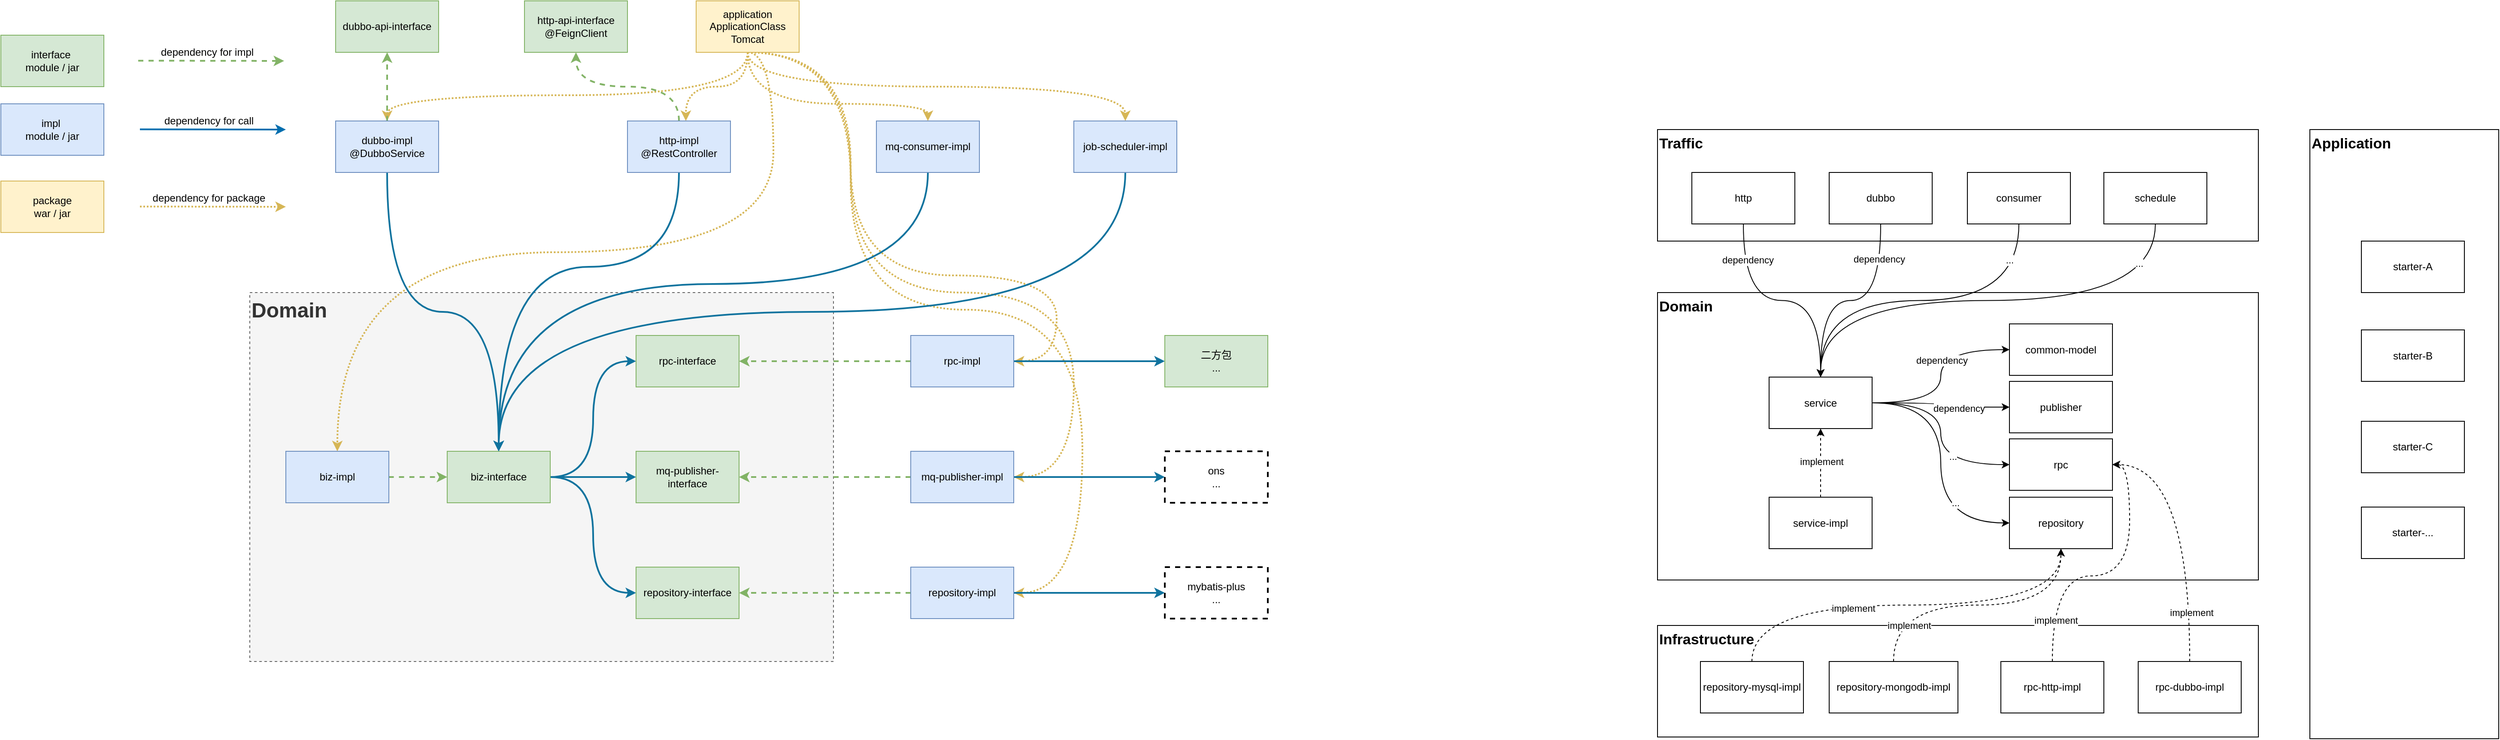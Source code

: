 <mxfile version="21.2.6" type="github">
  <diagram id="y8nd4SXiOJbdPAyT8sHm" name="第 1 页">
    <mxGraphModel dx="1562" dy="868" grid="1" gridSize="10" guides="1" tooltips="1" connect="1" arrows="1" fold="1" page="1" pageScale="1" pageWidth="827" pageHeight="1169" math="0" shadow="0">
      <root>
        <mxCell id="0" />
        <mxCell id="1" parent="0" />
        <mxCell id="68mi13O_anb0eEHPfkuq-36" value="Domain" style="rounded=0;whiteSpace=wrap;html=1;fillColor=#f5f5f5;fontColor=#333333;strokeColor=#666666;verticalAlign=top;align=left;fontStyle=1;fontSize=24;dashed=1;" parent="1" vertex="1">
          <mxGeometry x="360" y="550" width="680" height="430" as="geometry" />
        </mxCell>
        <mxCell id="68mi13O_anb0eEHPfkuq-4" style="edgeStyle=orthogonalEdgeStyle;rounded=0;orthogonalLoop=1;jettySize=auto;html=1;entryX=0.5;entryY=0;entryDx=0;entryDy=0;exitX=0.5;exitY=1;exitDx=0;exitDy=0;curved=1;fillColor=#fff2cc;strokeColor=#d6b656;strokeWidth=2;dashed=1;dashPattern=1 1;" parent="1" source="68mi13O_anb0eEHPfkuq-1" target="68mi13O_anb0eEHPfkuq-2" edge="1">
          <mxGeometry relative="1" as="geometry">
            <Array as="points">
              <mxPoint x="940" y="320" />
              <mxPoint x="520" y="320" />
            </Array>
          </mxGeometry>
        </mxCell>
        <mxCell id="68mi13O_anb0eEHPfkuq-5" style="rounded=0;orthogonalLoop=1;jettySize=auto;html=1;entryX=0.567;entryY=0;entryDx=0;entryDy=0;entryPerimeter=0;exitX=0.5;exitY=1;exitDx=0;exitDy=0;edgeStyle=orthogonalEdgeStyle;curved=1;fillColor=#fff2cc;strokeColor=#d6b656;strokeWidth=2;dashed=1;dashPattern=1 1;" parent="1" source="68mi13O_anb0eEHPfkuq-1" target="68mi13O_anb0eEHPfkuq-3" edge="1">
          <mxGeometry relative="1" as="geometry" />
        </mxCell>
        <mxCell id="68mi13O_anb0eEHPfkuq-10" style="rounded=0;orthogonalLoop=1;jettySize=auto;html=1;exitX=0.5;exitY=1;exitDx=0;exitDy=0;entryX=0.5;entryY=0;entryDx=0;entryDy=0;fillColor=#fff2cc;strokeColor=#d6b656;strokeWidth=2;dashed=1;dashPattern=1 1;edgeStyle=orthogonalEdgeStyle;curved=1;" parent="1" source="68mi13O_anb0eEHPfkuq-1" target="68mi13O_anb0eEHPfkuq-9" edge="1">
          <mxGeometry relative="1" as="geometry">
            <Array as="points">
              <mxPoint x="970" y="270" />
              <mxPoint x="970" y="503" />
              <mxPoint x="462" y="503" />
            </Array>
          </mxGeometry>
        </mxCell>
        <mxCell id="68mi13O_anb0eEHPfkuq-42" style="rounded=0;orthogonalLoop=1;jettySize=auto;html=1;fontSize=12;exitX=0.5;exitY=1;exitDx=0;exitDy=0;entryX=0.5;entryY=0;entryDx=0;entryDy=0;edgeStyle=orthogonalEdgeStyle;curved=1;fillColor=#fff2cc;strokeColor=#d6b656;strokeWidth=2;dashed=1;dashPattern=1 1;" parent="1" source="68mi13O_anb0eEHPfkuq-1" target="68mi13O_anb0eEHPfkuq-41" edge="1">
          <mxGeometry relative="1" as="geometry">
            <mxPoint x="1200" y="300" as="targetPoint" />
            <Array as="points">
              <mxPoint x="940" y="330" />
              <mxPoint x="1150" y="330" />
            </Array>
          </mxGeometry>
        </mxCell>
        <mxCell id="68mi13O_anb0eEHPfkuq-44" style="edgeStyle=orthogonalEdgeStyle;curved=1;rounded=0;orthogonalLoop=1;jettySize=auto;html=1;entryX=1;entryY=0.5;entryDx=0;entryDy=0;fontSize=12;exitX=0.5;exitY=1;exitDx=0;exitDy=0;fillColor=#fff2cc;strokeColor=#d6b656;strokeWidth=2;dashed=1;dashPattern=1 1;" parent="1" source="68mi13O_anb0eEHPfkuq-1" target="68mi13O_anb0eEHPfkuq-27" edge="1">
          <mxGeometry relative="1" as="geometry">
            <Array as="points">
              <mxPoint x="1060" y="530" />
              <mxPoint x="1300" y="530" />
              <mxPoint x="1300" y="630" />
            </Array>
          </mxGeometry>
        </mxCell>
        <mxCell id="68mi13O_anb0eEHPfkuq-45" style="edgeStyle=orthogonalEdgeStyle;curved=1;rounded=0;orthogonalLoop=1;jettySize=auto;html=1;entryX=1;entryY=0.5;entryDx=0;entryDy=0;fontSize=12;exitX=0.5;exitY=1;exitDx=0;exitDy=0;fillColor=#fff2cc;strokeColor=#d6b656;strokeWidth=2;dashed=1;dashPattern=1 1;" parent="1" source="68mi13O_anb0eEHPfkuq-1" target="68mi13O_anb0eEHPfkuq-28" edge="1">
          <mxGeometry relative="1" as="geometry">
            <Array as="points">
              <mxPoint x="1060" y="550" />
              <mxPoint x="1320" y="550" />
              <mxPoint x="1320" y="765" />
            </Array>
          </mxGeometry>
        </mxCell>
        <mxCell id="68mi13O_anb0eEHPfkuq-46" style="edgeStyle=orthogonalEdgeStyle;curved=1;rounded=0;orthogonalLoop=1;jettySize=auto;html=1;entryX=1;entryY=0.5;entryDx=0;entryDy=0;fontSize=12;exitX=0.5;exitY=1;exitDx=0;exitDy=0;fillColor=#fff2cc;strokeColor=#d6b656;strokeWidth=2;dashed=1;dashPattern=1 1;" parent="1" source="68mi13O_anb0eEHPfkuq-1" target="68mi13O_anb0eEHPfkuq-29" edge="1">
          <mxGeometry relative="1" as="geometry">
            <Array as="points">
              <mxPoint x="1060" y="570" />
              <mxPoint x="1330" y="570" />
              <mxPoint x="1330" y="900" />
            </Array>
          </mxGeometry>
        </mxCell>
        <mxCell id="68mi13O_anb0eEHPfkuq-74" style="edgeStyle=orthogonalEdgeStyle;curved=1;rounded=0;orthogonalLoop=1;jettySize=auto;html=1;entryX=0.5;entryY=0;entryDx=0;entryDy=0;strokeWidth=2;fontSize=12;exitX=0.5;exitY=1;exitDx=0;exitDy=0;fillColor=#fff2cc;strokeColor=#d6b656;dashed=1;dashPattern=1 1;" parent="1" source="68mi13O_anb0eEHPfkuq-1" target="68mi13O_anb0eEHPfkuq-61" edge="1">
          <mxGeometry relative="1" as="geometry" />
        </mxCell>
        <mxCell id="68mi13O_anb0eEHPfkuq-1" value="application&lt;br&gt;ApplicationClass&lt;br&gt;Tomcat" style="rounded=0;whiteSpace=wrap;html=1;fillColor=#fff2cc;strokeColor=#d6b656;" parent="1" vertex="1">
          <mxGeometry x="880" y="210" width="120" height="60" as="geometry" />
        </mxCell>
        <mxCell id="68mi13O_anb0eEHPfkuq-12" style="rounded=0;orthogonalLoop=1;jettySize=auto;html=1;entryX=0.5;entryY=0;entryDx=0;entryDy=0;exitX=0.5;exitY=1;exitDx=0;exitDy=0;strokeWidth=2;fillColor=#b1ddf0;strokeColor=#10739e;edgeStyle=orthogonalEdgeStyle;curved=1;" parent="1" source="68mi13O_anb0eEHPfkuq-2" target="68mi13O_anb0eEHPfkuq-8" edge="1">
          <mxGeometry relative="1" as="geometry" />
        </mxCell>
        <mxCell id="68mi13O_anb0eEHPfkuq-37" style="edgeStyle=orthogonalEdgeStyle;rounded=0;orthogonalLoop=1;jettySize=auto;html=1;entryX=0.5;entryY=1;entryDx=0;entryDy=0;fontSize=24;dashed=1;fillColor=#d5e8d4;strokeColor=#82b366;strokeWidth=2;curved=1;" parent="1" source="68mi13O_anb0eEHPfkuq-2" target="68mi13O_anb0eEHPfkuq-16" edge="1">
          <mxGeometry relative="1" as="geometry" />
        </mxCell>
        <mxCell id="68mi13O_anb0eEHPfkuq-2" value="dubbo-impl&lt;br&gt;@DubboService" style="rounded=0;whiteSpace=wrap;html=1;fillColor=#dae8fc;strokeColor=#6c8ebf;" parent="1" vertex="1">
          <mxGeometry x="460" y="350" width="120" height="60" as="geometry" />
        </mxCell>
        <mxCell id="68mi13O_anb0eEHPfkuq-13" style="rounded=0;orthogonalLoop=1;jettySize=auto;html=1;entryX=0.5;entryY=0;entryDx=0;entryDy=0;exitX=0.5;exitY=1;exitDx=0;exitDy=0;strokeWidth=2;fillColor=#b1ddf0;strokeColor=#10739e;edgeStyle=orthogonalEdgeStyle;curved=1;" parent="1" source="68mi13O_anb0eEHPfkuq-3" target="68mi13O_anb0eEHPfkuq-8" edge="1">
          <mxGeometry relative="1" as="geometry">
            <Array as="points">
              <mxPoint x="860" y="520" />
              <mxPoint x="650" y="520" />
            </Array>
          </mxGeometry>
        </mxCell>
        <mxCell id="68mi13O_anb0eEHPfkuq-39" style="edgeStyle=orthogonalEdgeStyle;rounded=0;orthogonalLoop=1;jettySize=auto;html=1;entryX=0.5;entryY=1;entryDx=0;entryDy=0;fontSize=12;dashed=1;fillColor=#d5e8d4;strokeColor=#82b366;strokeWidth=2;curved=1;" parent="1" source="68mi13O_anb0eEHPfkuq-3" target="68mi13O_anb0eEHPfkuq-17" edge="1">
          <mxGeometry relative="1" as="geometry" />
        </mxCell>
        <mxCell id="68mi13O_anb0eEHPfkuq-3" value="http-impl&lt;br&gt;@RestController" style="rounded=0;whiteSpace=wrap;html=1;fillColor=#dae8fc;strokeColor=#6c8ebf;" parent="1" vertex="1">
          <mxGeometry x="800" y="350" width="120" height="60" as="geometry" />
        </mxCell>
        <mxCell id="68mi13O_anb0eEHPfkuq-24" style="edgeStyle=orthogonalEdgeStyle;rounded=0;orthogonalLoop=1;jettySize=auto;html=1;entryX=0;entryY=0.5;entryDx=0;entryDy=0;curved=1;strokeWidth=2;fillColor=#b1ddf0;strokeColor=#10739e;" parent="1" source="68mi13O_anb0eEHPfkuq-8" target="68mi13O_anb0eEHPfkuq-21" edge="1">
          <mxGeometry relative="1" as="geometry" />
        </mxCell>
        <mxCell id="68mi13O_anb0eEHPfkuq-25" style="edgeStyle=orthogonalEdgeStyle;rounded=0;orthogonalLoop=1;jettySize=auto;html=1;entryX=0;entryY=0.5;entryDx=0;entryDy=0;strokeWidth=2;fillColor=#b1ddf0;strokeColor=#10739e;" parent="1" source="68mi13O_anb0eEHPfkuq-8" target="68mi13O_anb0eEHPfkuq-22" edge="1">
          <mxGeometry relative="1" as="geometry" />
        </mxCell>
        <mxCell id="68mi13O_anb0eEHPfkuq-26" style="edgeStyle=orthogonalEdgeStyle;rounded=0;orthogonalLoop=1;jettySize=auto;html=1;entryX=0;entryY=0.5;entryDx=0;entryDy=0;curved=1;exitX=1;exitY=0.5;exitDx=0;exitDy=0;strokeWidth=2;fillColor=#b1ddf0;strokeColor=#10739e;" parent="1" source="68mi13O_anb0eEHPfkuq-8" target="68mi13O_anb0eEHPfkuq-23" edge="1">
          <mxGeometry relative="1" as="geometry" />
        </mxCell>
        <mxCell id="68mi13O_anb0eEHPfkuq-8" value="biz-interface&lt;br&gt;" style="rounded=0;whiteSpace=wrap;html=1;fillColor=#d5e8d4;strokeColor=#82b366;" parent="1" vertex="1">
          <mxGeometry x="590" y="735" width="120" height="60" as="geometry" />
        </mxCell>
        <mxCell id="68mi13O_anb0eEHPfkuq-19" style="rounded=0;orthogonalLoop=1;jettySize=auto;html=1;entryX=0;entryY=0.5;entryDx=0;entryDy=0;exitX=1;exitY=0.5;exitDx=0;exitDy=0;edgeStyle=orthogonalEdgeStyle;curved=1;dashed=1;fillColor=#d5e8d4;strokeColor=#82b366;strokeWidth=2;" parent="1" source="68mi13O_anb0eEHPfkuq-9" target="68mi13O_anb0eEHPfkuq-8" edge="1">
          <mxGeometry relative="1" as="geometry" />
        </mxCell>
        <mxCell id="68mi13O_anb0eEHPfkuq-9" value="biz-impl" style="rounded=0;whiteSpace=wrap;html=1;fillColor=#dae8fc;strokeColor=#6c8ebf;" parent="1" vertex="1">
          <mxGeometry x="402" y="735" width="120" height="60" as="geometry" />
        </mxCell>
        <mxCell id="68mi13O_anb0eEHPfkuq-16" value="dubbo-api-interface" style="rounded=0;whiteSpace=wrap;html=1;fillColor=#d5e8d4;strokeColor=#82b366;" parent="1" vertex="1">
          <mxGeometry x="460" y="210" width="120" height="60" as="geometry" />
        </mxCell>
        <mxCell id="68mi13O_anb0eEHPfkuq-17" value="http-api-interface&lt;br&gt;@FeignClient" style="rounded=0;whiteSpace=wrap;html=1;fillColor=#d5e8d4;strokeColor=#82b366;" parent="1" vertex="1">
          <mxGeometry x="680" y="210" width="120" height="60" as="geometry" />
        </mxCell>
        <mxCell id="68mi13O_anb0eEHPfkuq-21" value="rpc-interface" style="rounded=0;whiteSpace=wrap;html=1;fillColor=#d5e8d4;strokeColor=#82b366;" parent="1" vertex="1">
          <mxGeometry x="810" y="600" width="120" height="60" as="geometry" />
        </mxCell>
        <mxCell id="68mi13O_anb0eEHPfkuq-22" value="mq-publisher-interface" style="rounded=0;whiteSpace=wrap;html=1;fillColor=#d5e8d4;strokeColor=#82b366;" parent="1" vertex="1">
          <mxGeometry x="810" y="735" width="120" height="60" as="geometry" />
        </mxCell>
        <mxCell id="68mi13O_anb0eEHPfkuq-23" value="repository-interface" style="rounded=0;whiteSpace=wrap;html=1;fillColor=#d5e8d4;strokeColor=#82b366;" parent="1" vertex="1">
          <mxGeometry x="810" y="870" width="120" height="60" as="geometry" />
        </mxCell>
        <mxCell id="68mi13O_anb0eEHPfkuq-30" style="edgeStyle=orthogonalEdgeStyle;rounded=0;orthogonalLoop=1;jettySize=auto;html=1;entryX=1;entryY=0.5;entryDx=0;entryDy=0;dashed=1;fillColor=#d5e8d4;strokeColor=#82b366;strokeWidth=2;" parent="1" source="68mi13O_anb0eEHPfkuq-27" target="68mi13O_anb0eEHPfkuq-21" edge="1">
          <mxGeometry relative="1" as="geometry" />
        </mxCell>
        <mxCell id="68mi13O_anb0eEHPfkuq-53" style="edgeStyle=orthogonalEdgeStyle;curved=1;rounded=0;orthogonalLoop=1;jettySize=auto;html=1;entryX=0;entryY=0.5;entryDx=0;entryDy=0;fontSize=12;strokeWidth=2;fillColor=#b1ddf0;strokeColor=#10739e;" parent="1" source="68mi13O_anb0eEHPfkuq-27" target="68mi13O_anb0eEHPfkuq-50" edge="1">
          <mxGeometry relative="1" as="geometry" />
        </mxCell>
        <mxCell id="68mi13O_anb0eEHPfkuq-27" value="rpc-impl" style="rounded=0;whiteSpace=wrap;html=1;fillColor=#dae8fc;strokeColor=#6c8ebf;" parent="1" vertex="1">
          <mxGeometry x="1130" y="600" width="120" height="60" as="geometry" />
        </mxCell>
        <mxCell id="68mi13O_anb0eEHPfkuq-32" style="edgeStyle=orthogonalEdgeStyle;rounded=0;orthogonalLoop=1;jettySize=auto;html=1;entryX=1;entryY=0.5;entryDx=0;entryDy=0;dashed=1;fillColor=#d5e8d4;strokeColor=#82b366;strokeWidth=2;" parent="1" source="68mi13O_anb0eEHPfkuq-28" target="68mi13O_anb0eEHPfkuq-22" edge="1">
          <mxGeometry relative="1" as="geometry" />
        </mxCell>
        <mxCell id="68mi13O_anb0eEHPfkuq-55" style="edgeStyle=orthogonalEdgeStyle;curved=1;rounded=0;orthogonalLoop=1;jettySize=auto;html=1;entryX=0;entryY=0.5;entryDx=0;entryDy=0;fontSize=12;strokeWidth=2;fillColor=#b1ddf0;strokeColor=#10739e;" parent="1" source="68mi13O_anb0eEHPfkuq-28" target="68mi13O_anb0eEHPfkuq-51" edge="1">
          <mxGeometry relative="1" as="geometry" />
        </mxCell>
        <mxCell id="68mi13O_anb0eEHPfkuq-28" value="mq-publisher-impl" style="rounded=0;whiteSpace=wrap;html=1;fillColor=#dae8fc;strokeColor=#6c8ebf;" parent="1" vertex="1">
          <mxGeometry x="1130" y="735" width="120" height="60" as="geometry" />
        </mxCell>
        <mxCell id="68mi13O_anb0eEHPfkuq-34" style="edgeStyle=orthogonalEdgeStyle;rounded=0;orthogonalLoop=1;jettySize=auto;html=1;entryX=1;entryY=0.5;entryDx=0;entryDy=0;dashed=1;fillColor=#d5e8d4;strokeColor=#82b366;strokeWidth=2;" parent="1" source="68mi13O_anb0eEHPfkuq-29" target="68mi13O_anb0eEHPfkuq-23" edge="1">
          <mxGeometry relative="1" as="geometry" />
        </mxCell>
        <mxCell id="68mi13O_anb0eEHPfkuq-75" style="edgeStyle=orthogonalEdgeStyle;curved=1;rounded=0;orthogonalLoop=1;jettySize=auto;html=1;entryX=0;entryY=0.5;entryDx=0;entryDy=0;strokeWidth=2;fontSize=12;fillColor=#b1ddf0;strokeColor=#10739e;" parent="1" source="68mi13O_anb0eEHPfkuq-29" target="68mi13O_anb0eEHPfkuq-52" edge="1">
          <mxGeometry relative="1" as="geometry" />
        </mxCell>
        <mxCell id="68mi13O_anb0eEHPfkuq-29" value="repository-impl" style="rounded=0;whiteSpace=wrap;html=1;fillColor=#dae8fc;strokeColor=#6c8ebf;" parent="1" vertex="1">
          <mxGeometry x="1130" y="870" width="120" height="60" as="geometry" />
        </mxCell>
        <mxCell id="68mi13O_anb0eEHPfkuq-63" style="rounded=0;orthogonalLoop=1;jettySize=auto;html=1;entryX=0.5;entryY=0;entryDx=0;entryDy=0;fontSize=12;exitX=0.5;exitY=1;exitDx=0;exitDy=0;strokeWidth=2;fillColor=#b1ddf0;strokeColor=#10739e;edgeStyle=orthogonalEdgeStyle;curved=1;" parent="1" source="68mi13O_anb0eEHPfkuq-41" target="68mi13O_anb0eEHPfkuq-8" edge="1">
          <mxGeometry relative="1" as="geometry">
            <mxPoint x="1270" y="430" as="sourcePoint" />
            <Array as="points">
              <mxPoint x="1150" y="540" />
              <mxPoint x="650" y="540" />
            </Array>
          </mxGeometry>
        </mxCell>
        <mxCell id="68mi13O_anb0eEHPfkuq-41" value="mq-consumer-impl" style="rounded=0;whiteSpace=wrap;html=1;fontSize=12;fillColor=#dae8fc;strokeColor=#6c8ebf;" parent="1" vertex="1">
          <mxGeometry x="1090" y="350" width="120" height="60" as="geometry" />
        </mxCell>
        <mxCell id="68mi13O_anb0eEHPfkuq-50" value="二方包&lt;br&gt;..." style="rounded=0;whiteSpace=wrap;html=1;fontSize=12;fillColor=#d5e8d4;strokeColor=#82b366;" parent="1" vertex="1">
          <mxGeometry x="1426" y="600" width="120" height="60" as="geometry" />
        </mxCell>
        <mxCell id="68mi13O_anb0eEHPfkuq-51" value="ons&lt;br&gt;..." style="rounded=0;whiteSpace=wrap;html=1;fontSize=12;strokeColor=#000000;dashed=1;strokeWidth=2;" parent="1" vertex="1">
          <mxGeometry x="1426" y="735" width="120" height="60" as="geometry" />
        </mxCell>
        <mxCell id="68mi13O_anb0eEHPfkuq-52" value="mybatis-plus&lt;br&gt;..." style="rounded=0;whiteSpace=wrap;html=1;fontSize=12;dashed=1;strokeColor=#000000;strokeWidth=2;" parent="1" vertex="1">
          <mxGeometry x="1426" y="870" width="120" height="60" as="geometry" />
        </mxCell>
        <mxCell id="68mi13O_anb0eEHPfkuq-58" value="interface&amp;nbsp;&lt;br&gt;module / jar" style="rounded=0;whiteSpace=wrap;html=1;fontSize=12;fillColor=#d5e8d4;strokeColor=#82b366;" parent="1" vertex="1">
          <mxGeometry x="70" y="250" width="120" height="60" as="geometry" />
        </mxCell>
        <mxCell id="68mi13O_anb0eEHPfkuq-59" value="impl&amp;nbsp;&lt;br&gt;module / jar" style="rounded=0;whiteSpace=wrap;html=1;fontSize=12;fillColor=#dae8fc;strokeColor=#6c8ebf;" parent="1" vertex="1">
          <mxGeometry x="70" y="330" width="120" height="60" as="geometry" />
        </mxCell>
        <mxCell id="68mi13O_anb0eEHPfkuq-62" style="rounded=0;orthogonalLoop=1;jettySize=auto;html=1;fontSize=12;exitX=0.5;exitY=1;exitDx=0;exitDy=0;entryX=0.5;entryY=0;entryDx=0;entryDy=0;edgeStyle=orthogonalEdgeStyle;curved=1;strokeWidth=2;fillColor=#b1ddf0;strokeColor=#10739e;" parent="1" source="68mi13O_anb0eEHPfkuq-61" target="68mi13O_anb0eEHPfkuq-8" edge="1">
          <mxGeometry relative="1" as="geometry">
            <mxPoint x="650" y="730" as="targetPoint" />
          </mxGeometry>
        </mxCell>
        <mxCell id="68mi13O_anb0eEHPfkuq-61" value="job-scheduler-impl" style="rounded=0;whiteSpace=wrap;html=1;fontSize=12;fillColor=#dae8fc;strokeColor=#6c8ebf;" parent="1" vertex="1">
          <mxGeometry x="1320" y="350" width="120" height="60" as="geometry" />
        </mxCell>
        <mxCell id="68mi13O_anb0eEHPfkuq-76" value="package&lt;br&gt;war / jar" style="rounded=0;whiteSpace=wrap;html=1;fillColor=#fff2cc;strokeColor=#d6b656;" parent="1" vertex="1">
          <mxGeometry x="70" y="420" width="120" height="60" as="geometry" />
        </mxCell>
        <mxCell id="68mi13O_anb0eEHPfkuq-81" value="" style="endArrow=classic;html=1;rounded=0;dashed=1;strokeWidth=2;fontSize=17;fillColor=#d5e8d4;strokeColor=#82b366;" parent="1" edge="1">
          <mxGeometry width="50" height="50" relative="1" as="geometry">
            <mxPoint x="230" y="279.71" as="sourcePoint" />
            <mxPoint x="400" y="280" as="targetPoint" />
          </mxGeometry>
        </mxCell>
        <mxCell id="68mi13O_anb0eEHPfkuq-82" value="dependency for impl" style="edgeLabel;html=1;align=center;verticalAlign=middle;resizable=0;points=[];fontSize=12;" parent="68mi13O_anb0eEHPfkuq-81" vertex="1" connectable="0">
          <mxGeometry x="0.319" y="2" relative="1" as="geometry">
            <mxPoint x="-32" y="-8" as="offset" />
          </mxGeometry>
        </mxCell>
        <mxCell id="68mi13O_anb0eEHPfkuq-83" value="" style="endArrow=classic;html=1;rounded=0;strokeWidth=2;fontSize=17;fillColor=#1ba1e2;strokeColor=#006EAF;" parent="1" edge="1">
          <mxGeometry width="50" height="50" relative="1" as="geometry">
            <mxPoint x="232" y="359.71" as="sourcePoint" />
            <mxPoint x="402" y="360" as="targetPoint" />
          </mxGeometry>
        </mxCell>
        <mxCell id="68mi13O_anb0eEHPfkuq-84" value="dependency for call" style="edgeLabel;html=1;align=center;verticalAlign=middle;resizable=0;points=[];fontSize=12;" parent="68mi13O_anb0eEHPfkuq-83" vertex="1" connectable="0">
          <mxGeometry x="0.319" y="2" relative="1" as="geometry">
            <mxPoint x="-32" y="-8" as="offset" />
          </mxGeometry>
        </mxCell>
        <mxCell id="68mi13O_anb0eEHPfkuq-85" value="" style="endArrow=classic;html=1;rounded=0;dashed=1;dashPattern=1 1;strokeWidth=2;fontSize=17;fillColor=#fff2cc;strokeColor=#d6b656;" parent="1" edge="1">
          <mxGeometry width="50" height="50" relative="1" as="geometry">
            <mxPoint x="232" y="449.71" as="sourcePoint" />
            <mxPoint x="402" y="450" as="targetPoint" />
          </mxGeometry>
        </mxCell>
        <mxCell id="68mi13O_anb0eEHPfkuq-86" value="dependency for package" style="edgeLabel;html=1;align=center;verticalAlign=middle;resizable=0;points=[];fontSize=12;" parent="68mi13O_anb0eEHPfkuq-85" vertex="1" connectable="0">
          <mxGeometry x="0.319" y="2" relative="1" as="geometry">
            <mxPoint x="-32" y="-8" as="offset" />
          </mxGeometry>
        </mxCell>
        <mxCell id="xN2glCM1e-zBbZoXEVBO-1" value="Traffic" style="rounded=0;whiteSpace=wrap;html=1;verticalAlign=top;align=left;fontStyle=1;fontSize=17;" parent="1" vertex="1">
          <mxGeometry x="2000" y="360" width="700" height="130" as="geometry" />
        </mxCell>
        <mxCell id="xN2glCM1e-zBbZoXEVBO-2" value="Domain" style="rounded=0;whiteSpace=wrap;html=1;fontStyle=1;fontSize=17;verticalAlign=top;align=left;" parent="1" vertex="1">
          <mxGeometry x="2000" y="550" width="700" height="335" as="geometry" />
        </mxCell>
        <mxCell id="xN2glCM1e-zBbZoXEVBO-3" value="Infrastructure" style="rounded=0;whiteSpace=wrap;html=1;fontStyle=1;verticalAlign=top;align=left;fontSize=17;" parent="1" vertex="1">
          <mxGeometry x="2000" y="938" width="700" height="130" as="geometry" />
        </mxCell>
        <mxCell id="dGnXht2ajbpUMMOawQ0t-17" style="edgeStyle=orthogonalEdgeStyle;rounded=0;orthogonalLoop=1;jettySize=auto;html=1;entryX=0.5;entryY=0;entryDx=0;entryDy=0;curved=1;" edge="1" parent="1" source="xN2glCM1e-zBbZoXEVBO-4" target="xN2glCM1e-zBbZoXEVBO-8">
          <mxGeometry relative="1" as="geometry" />
        </mxCell>
        <mxCell id="dGnXht2ajbpUMMOawQ0t-24" value="dependency" style="edgeLabel;html=1;align=center;verticalAlign=middle;resizable=0;points=[];" vertex="1" connectable="0" parent="dGnXht2ajbpUMMOawQ0t-17">
          <mxGeometry x="-0.687" y="5" relative="1" as="geometry">
            <mxPoint as="offset" />
          </mxGeometry>
        </mxCell>
        <mxCell id="xN2glCM1e-zBbZoXEVBO-4" value="http" style="rounded=0;whiteSpace=wrap;html=1;" parent="1" vertex="1">
          <mxGeometry x="2040" y="410" width="120" height="60" as="geometry" />
        </mxCell>
        <mxCell id="dGnXht2ajbpUMMOawQ0t-18" style="edgeStyle=orthogonalEdgeStyle;rounded=0;orthogonalLoop=1;jettySize=auto;html=1;entryX=0.5;entryY=0;entryDx=0;entryDy=0;curved=1;" edge="1" parent="1" source="xN2glCM1e-zBbZoXEVBO-5" target="xN2glCM1e-zBbZoXEVBO-8">
          <mxGeometry relative="1" as="geometry" />
        </mxCell>
        <mxCell id="dGnXht2ajbpUMMOawQ0t-25" value="dependency" style="edgeLabel;html=1;align=center;verticalAlign=middle;resizable=0;points=[];" vertex="1" connectable="0" parent="dGnXht2ajbpUMMOawQ0t-18">
          <mxGeometry x="-0.67" y="-2" relative="1" as="geometry">
            <mxPoint as="offset" />
          </mxGeometry>
        </mxCell>
        <mxCell id="xN2glCM1e-zBbZoXEVBO-5" value="dubbo" style="rounded=0;whiteSpace=wrap;html=1;" parent="1" vertex="1">
          <mxGeometry x="2200" y="410" width="120" height="60" as="geometry" />
        </mxCell>
        <mxCell id="dGnXht2ajbpUMMOawQ0t-19" style="edgeStyle=orthogonalEdgeStyle;rounded=0;orthogonalLoop=1;jettySize=auto;html=1;entryX=0.5;entryY=0;entryDx=0;entryDy=0;exitX=0.5;exitY=1;exitDx=0;exitDy=0;curved=1;" edge="1" parent="1" source="xN2glCM1e-zBbZoXEVBO-6" target="xN2glCM1e-zBbZoXEVBO-8">
          <mxGeometry relative="1" as="geometry" />
        </mxCell>
        <mxCell id="dGnXht2ajbpUMMOawQ0t-26" value="..." style="edgeLabel;html=1;align=center;verticalAlign=middle;resizable=0;points=[];" vertex="1" connectable="0" parent="dGnXht2ajbpUMMOawQ0t-19">
          <mxGeometry x="-0.809" y="-7" relative="1" as="geometry">
            <mxPoint x="-4" y="3" as="offset" />
          </mxGeometry>
        </mxCell>
        <mxCell id="xN2glCM1e-zBbZoXEVBO-6" value="consumer" style="rounded=0;whiteSpace=wrap;html=1;" parent="1" vertex="1">
          <mxGeometry x="2361" y="410" width="120" height="60" as="geometry" />
        </mxCell>
        <mxCell id="dGnXht2ajbpUMMOawQ0t-20" style="edgeStyle=orthogonalEdgeStyle;rounded=0;orthogonalLoop=1;jettySize=auto;html=1;entryX=0.5;entryY=0;entryDx=0;entryDy=0;exitX=0.5;exitY=1;exitDx=0;exitDy=0;curved=1;" edge="1" parent="1" source="xN2glCM1e-zBbZoXEVBO-7" target="xN2glCM1e-zBbZoXEVBO-8">
          <mxGeometry relative="1" as="geometry" />
        </mxCell>
        <mxCell id="dGnXht2ajbpUMMOawQ0t-27" value="..." style="edgeLabel;html=1;align=center;verticalAlign=middle;resizable=0;points=[];" vertex="1" connectable="0" parent="dGnXht2ajbpUMMOawQ0t-20">
          <mxGeometry x="-0.838" y="-19" relative="1" as="geometry">
            <mxPoint as="offset" />
          </mxGeometry>
        </mxCell>
        <mxCell id="xN2glCM1e-zBbZoXEVBO-7" value="schedule" style="rounded=0;whiteSpace=wrap;html=1;" parent="1" vertex="1">
          <mxGeometry x="2520" y="410" width="120" height="60" as="geometry" />
        </mxCell>
        <mxCell id="xN2glCM1e-zBbZoXEVBO-10" style="edgeStyle=orthogonalEdgeStyle;rounded=0;orthogonalLoop=1;jettySize=auto;html=1;entryX=0;entryY=0.5;entryDx=0;entryDy=0;curved=1;" parent="1" source="xN2glCM1e-zBbZoXEVBO-8" target="xN2glCM1e-zBbZoXEVBO-9" edge="1">
          <mxGeometry relative="1" as="geometry" />
        </mxCell>
        <mxCell id="xN2glCM1e-zBbZoXEVBO-11" value="dependency" style="edgeLabel;html=1;align=center;verticalAlign=middle;resizable=0;points=[];" parent="xN2glCM1e-zBbZoXEVBO-10" vertex="1" connectable="0">
          <mxGeometry x="0.165" y="-1" relative="1" as="geometry">
            <mxPoint as="offset" />
          </mxGeometry>
        </mxCell>
        <mxCell id="dGnXht2ajbpUMMOawQ0t-6" style="edgeStyle=orthogonalEdgeStyle;rounded=0;orthogonalLoop=1;jettySize=auto;html=1;entryX=0;entryY=0.5;entryDx=0;entryDy=0;curved=1;" edge="1" parent="1" source="xN2glCM1e-zBbZoXEVBO-8" target="dGnXht2ajbpUMMOawQ0t-4">
          <mxGeometry relative="1" as="geometry" />
        </mxCell>
        <mxCell id="dGnXht2ajbpUMMOawQ0t-21" value="dependency" style="edgeLabel;html=1;align=center;verticalAlign=middle;resizable=0;points=[];" vertex="1" connectable="0" parent="dGnXht2ajbpUMMOawQ0t-6">
          <mxGeometry x="0.285" relative="1" as="geometry">
            <mxPoint y="1" as="offset" />
          </mxGeometry>
        </mxCell>
        <mxCell id="dGnXht2ajbpUMMOawQ0t-7" style="edgeStyle=orthogonalEdgeStyle;rounded=0;orthogonalLoop=1;jettySize=auto;html=1;entryX=0;entryY=0.5;entryDx=0;entryDy=0;curved=1;" edge="1" parent="1" source="xN2glCM1e-zBbZoXEVBO-8" target="dGnXht2ajbpUMMOawQ0t-5">
          <mxGeometry relative="1" as="geometry" />
        </mxCell>
        <mxCell id="dGnXht2ajbpUMMOawQ0t-22" value="..." style="edgeLabel;html=1;align=center;verticalAlign=middle;resizable=0;points=[];" vertex="1" connectable="0" parent="dGnXht2ajbpUMMOawQ0t-7">
          <mxGeometry x="0.431" y="11" relative="1" as="geometry">
            <mxPoint y="1" as="offset" />
          </mxGeometry>
        </mxCell>
        <mxCell id="dGnXht2ajbpUMMOawQ0t-9" style="edgeStyle=orthogonalEdgeStyle;rounded=0;orthogonalLoop=1;jettySize=auto;html=1;entryX=0;entryY=0.5;entryDx=0;entryDy=0;curved=1;" edge="1" parent="1" source="xN2glCM1e-zBbZoXEVBO-8" target="dGnXht2ajbpUMMOawQ0t-8">
          <mxGeometry relative="1" as="geometry" />
        </mxCell>
        <mxCell id="dGnXht2ajbpUMMOawQ0t-23" value="..." style="edgeLabel;html=1;align=center;verticalAlign=middle;resizable=0;points=[];" vertex="1" connectable="0" parent="dGnXht2ajbpUMMOawQ0t-9">
          <mxGeometry x="0.31" y="17" relative="1" as="geometry">
            <mxPoint as="offset" />
          </mxGeometry>
        </mxCell>
        <mxCell id="xN2glCM1e-zBbZoXEVBO-8" value="service" style="rounded=0;whiteSpace=wrap;html=1;" parent="1" vertex="1">
          <mxGeometry x="2130" y="648.5" width="120" height="60" as="geometry" />
        </mxCell>
        <mxCell id="xN2glCM1e-zBbZoXEVBO-9" value="common-model" style="rounded=0;whiteSpace=wrap;html=1;" parent="1" vertex="1">
          <mxGeometry x="2410" y="586.5" width="120" height="60" as="geometry" />
        </mxCell>
        <mxCell id="dGnXht2ajbpUMMOawQ0t-2" style="edgeStyle=orthogonalEdgeStyle;rounded=0;orthogonalLoop=1;jettySize=auto;html=1;entryX=0.5;entryY=1;entryDx=0;entryDy=0;dashed=1;" edge="1" parent="1" source="dGnXht2ajbpUMMOawQ0t-1" target="xN2glCM1e-zBbZoXEVBO-8">
          <mxGeometry relative="1" as="geometry" />
        </mxCell>
        <mxCell id="dGnXht2ajbpUMMOawQ0t-3" value="implement" style="edgeLabel;html=1;align=center;verticalAlign=middle;resizable=0;points=[];" vertex="1" connectable="0" parent="dGnXht2ajbpUMMOawQ0t-2">
          <mxGeometry x="0.04" y="-1" relative="1" as="geometry">
            <mxPoint as="offset" />
          </mxGeometry>
        </mxCell>
        <mxCell id="dGnXht2ajbpUMMOawQ0t-1" value="service-impl" style="rounded=0;whiteSpace=wrap;html=1;" vertex="1" parent="1">
          <mxGeometry x="2130" y="788.5" width="120" height="60" as="geometry" />
        </mxCell>
        <mxCell id="dGnXht2ajbpUMMOawQ0t-4" value="publisher" style="rounded=0;whiteSpace=wrap;html=1;" vertex="1" parent="1">
          <mxGeometry x="2410" y="653.5" width="120" height="60" as="geometry" />
        </mxCell>
        <mxCell id="dGnXht2ajbpUMMOawQ0t-5" value="rpc" style="rounded=0;whiteSpace=wrap;html=1;" vertex="1" parent="1">
          <mxGeometry x="2410" y="720.5" width="120" height="60" as="geometry" />
        </mxCell>
        <mxCell id="dGnXht2ajbpUMMOawQ0t-8" value="repository" style="rounded=0;whiteSpace=wrap;html=1;" vertex="1" parent="1">
          <mxGeometry x="2410" y="788.5" width="120" height="60" as="geometry" />
        </mxCell>
        <mxCell id="dGnXht2ajbpUMMOawQ0t-12" style="edgeStyle=orthogonalEdgeStyle;rounded=0;orthogonalLoop=1;jettySize=auto;html=1;entryX=0.5;entryY=1;entryDx=0;entryDy=0;curved=1;exitX=0.5;exitY=0;exitDx=0;exitDy=0;dashed=1;" edge="1" parent="1" source="dGnXht2ajbpUMMOawQ0t-10" target="dGnXht2ajbpUMMOawQ0t-8">
          <mxGeometry relative="1" as="geometry" />
        </mxCell>
        <mxCell id="dGnXht2ajbpUMMOawQ0t-15" value="implement" style="edgeLabel;html=1;align=center;verticalAlign=middle;resizable=0;points=[];" vertex="1" connectable="0" parent="dGnXht2ajbpUMMOawQ0t-12">
          <mxGeometry x="-0.253" y="-3" relative="1" as="geometry">
            <mxPoint as="offset" />
          </mxGeometry>
        </mxCell>
        <mxCell id="dGnXht2ajbpUMMOawQ0t-10" value="repository-mysql-impl" style="rounded=0;whiteSpace=wrap;html=1;" vertex="1" parent="1">
          <mxGeometry x="2050" y="980" width="120" height="60" as="geometry" />
        </mxCell>
        <mxCell id="dGnXht2ajbpUMMOawQ0t-14" style="edgeStyle=orthogonalEdgeStyle;rounded=0;orthogonalLoop=1;jettySize=auto;html=1;entryX=0.5;entryY=1;entryDx=0;entryDy=0;exitX=0.5;exitY=0;exitDx=0;exitDy=0;curved=1;dashed=1;" edge="1" parent="1" source="dGnXht2ajbpUMMOawQ0t-11" target="dGnXht2ajbpUMMOawQ0t-8">
          <mxGeometry relative="1" as="geometry" />
        </mxCell>
        <mxCell id="dGnXht2ajbpUMMOawQ0t-16" value="implement" style="edgeLabel;html=1;align=center;verticalAlign=middle;resizable=0;points=[];" vertex="1" connectable="0" parent="dGnXht2ajbpUMMOawQ0t-14">
          <mxGeometry x="-0.743" y="-18" relative="1" as="geometry">
            <mxPoint as="offset" />
          </mxGeometry>
        </mxCell>
        <mxCell id="dGnXht2ajbpUMMOawQ0t-11" value="repository-mongodb-impl" style="rounded=0;whiteSpace=wrap;html=1;" vertex="1" parent="1">
          <mxGeometry x="2200" y="980" width="150" height="60" as="geometry" />
        </mxCell>
        <mxCell id="dGnXht2ajbpUMMOawQ0t-30" style="edgeStyle=orthogonalEdgeStyle;rounded=0;orthogonalLoop=1;jettySize=auto;html=1;entryX=1;entryY=0.5;entryDx=0;entryDy=0;curved=1;dashed=1;" edge="1" parent="1" source="dGnXht2ajbpUMMOawQ0t-28" target="dGnXht2ajbpUMMOawQ0t-5">
          <mxGeometry relative="1" as="geometry" />
        </mxCell>
        <mxCell id="dGnXht2ajbpUMMOawQ0t-32" value="implement" style="edgeLabel;html=1;align=center;verticalAlign=middle;resizable=0;points=[];" vertex="1" connectable="0" parent="dGnXht2ajbpUMMOawQ0t-30">
          <mxGeometry x="-0.717" y="-4" relative="1" as="geometry">
            <mxPoint as="offset" />
          </mxGeometry>
        </mxCell>
        <mxCell id="dGnXht2ajbpUMMOawQ0t-28" value="rpc-http-impl" style="rounded=0;whiteSpace=wrap;html=1;" vertex="1" parent="1">
          <mxGeometry x="2400" y="980" width="120" height="60" as="geometry" />
        </mxCell>
        <mxCell id="dGnXht2ajbpUMMOawQ0t-31" style="edgeStyle=orthogonalEdgeStyle;rounded=0;orthogonalLoop=1;jettySize=auto;html=1;entryX=1;entryY=0.5;entryDx=0;entryDy=0;curved=1;exitX=0.5;exitY=0;exitDx=0;exitDy=0;dashed=1;" edge="1" parent="1" source="dGnXht2ajbpUMMOawQ0t-29" target="dGnXht2ajbpUMMOawQ0t-5">
          <mxGeometry relative="1" as="geometry" />
        </mxCell>
        <mxCell id="dGnXht2ajbpUMMOawQ0t-33" value="implement" style="edgeLabel;html=1;align=center;verticalAlign=middle;resizable=0;points=[];" vertex="1" connectable="0" parent="dGnXht2ajbpUMMOawQ0t-31">
          <mxGeometry x="-0.643" y="-2" relative="1" as="geometry">
            <mxPoint as="offset" />
          </mxGeometry>
        </mxCell>
        <mxCell id="dGnXht2ajbpUMMOawQ0t-29" value="rpc-dubbo-impl" style="rounded=0;whiteSpace=wrap;html=1;" vertex="1" parent="1">
          <mxGeometry x="2560" y="980" width="120" height="60" as="geometry" />
        </mxCell>
        <mxCell id="dGnXht2ajbpUMMOawQ0t-34" value="Application" style="rounded=0;whiteSpace=wrap;html=1;fontSize=17;fontStyle=1;align=left;verticalAlign=top;" vertex="1" parent="1">
          <mxGeometry x="2760" y="360" width="220" height="710" as="geometry" />
        </mxCell>
        <mxCell id="dGnXht2ajbpUMMOawQ0t-35" value="starter-A" style="rounded=0;whiteSpace=wrap;html=1;" vertex="1" parent="1">
          <mxGeometry x="2820" y="490" width="120" height="60" as="geometry" />
        </mxCell>
        <mxCell id="dGnXht2ajbpUMMOawQ0t-36" value="starter-B" style="rounded=0;whiteSpace=wrap;html=1;" vertex="1" parent="1">
          <mxGeometry x="2820" y="593.5" width="120" height="60" as="geometry" />
        </mxCell>
        <mxCell id="dGnXht2ajbpUMMOawQ0t-37" value="starter-C" style="rounded=0;whiteSpace=wrap;html=1;" vertex="1" parent="1">
          <mxGeometry x="2820" y="700" width="120" height="60" as="geometry" />
        </mxCell>
        <mxCell id="dGnXht2ajbpUMMOawQ0t-38" value="starter-..." style="rounded=0;whiteSpace=wrap;html=1;" vertex="1" parent="1">
          <mxGeometry x="2820" y="800" width="120" height="60" as="geometry" />
        </mxCell>
      </root>
    </mxGraphModel>
  </diagram>
</mxfile>
